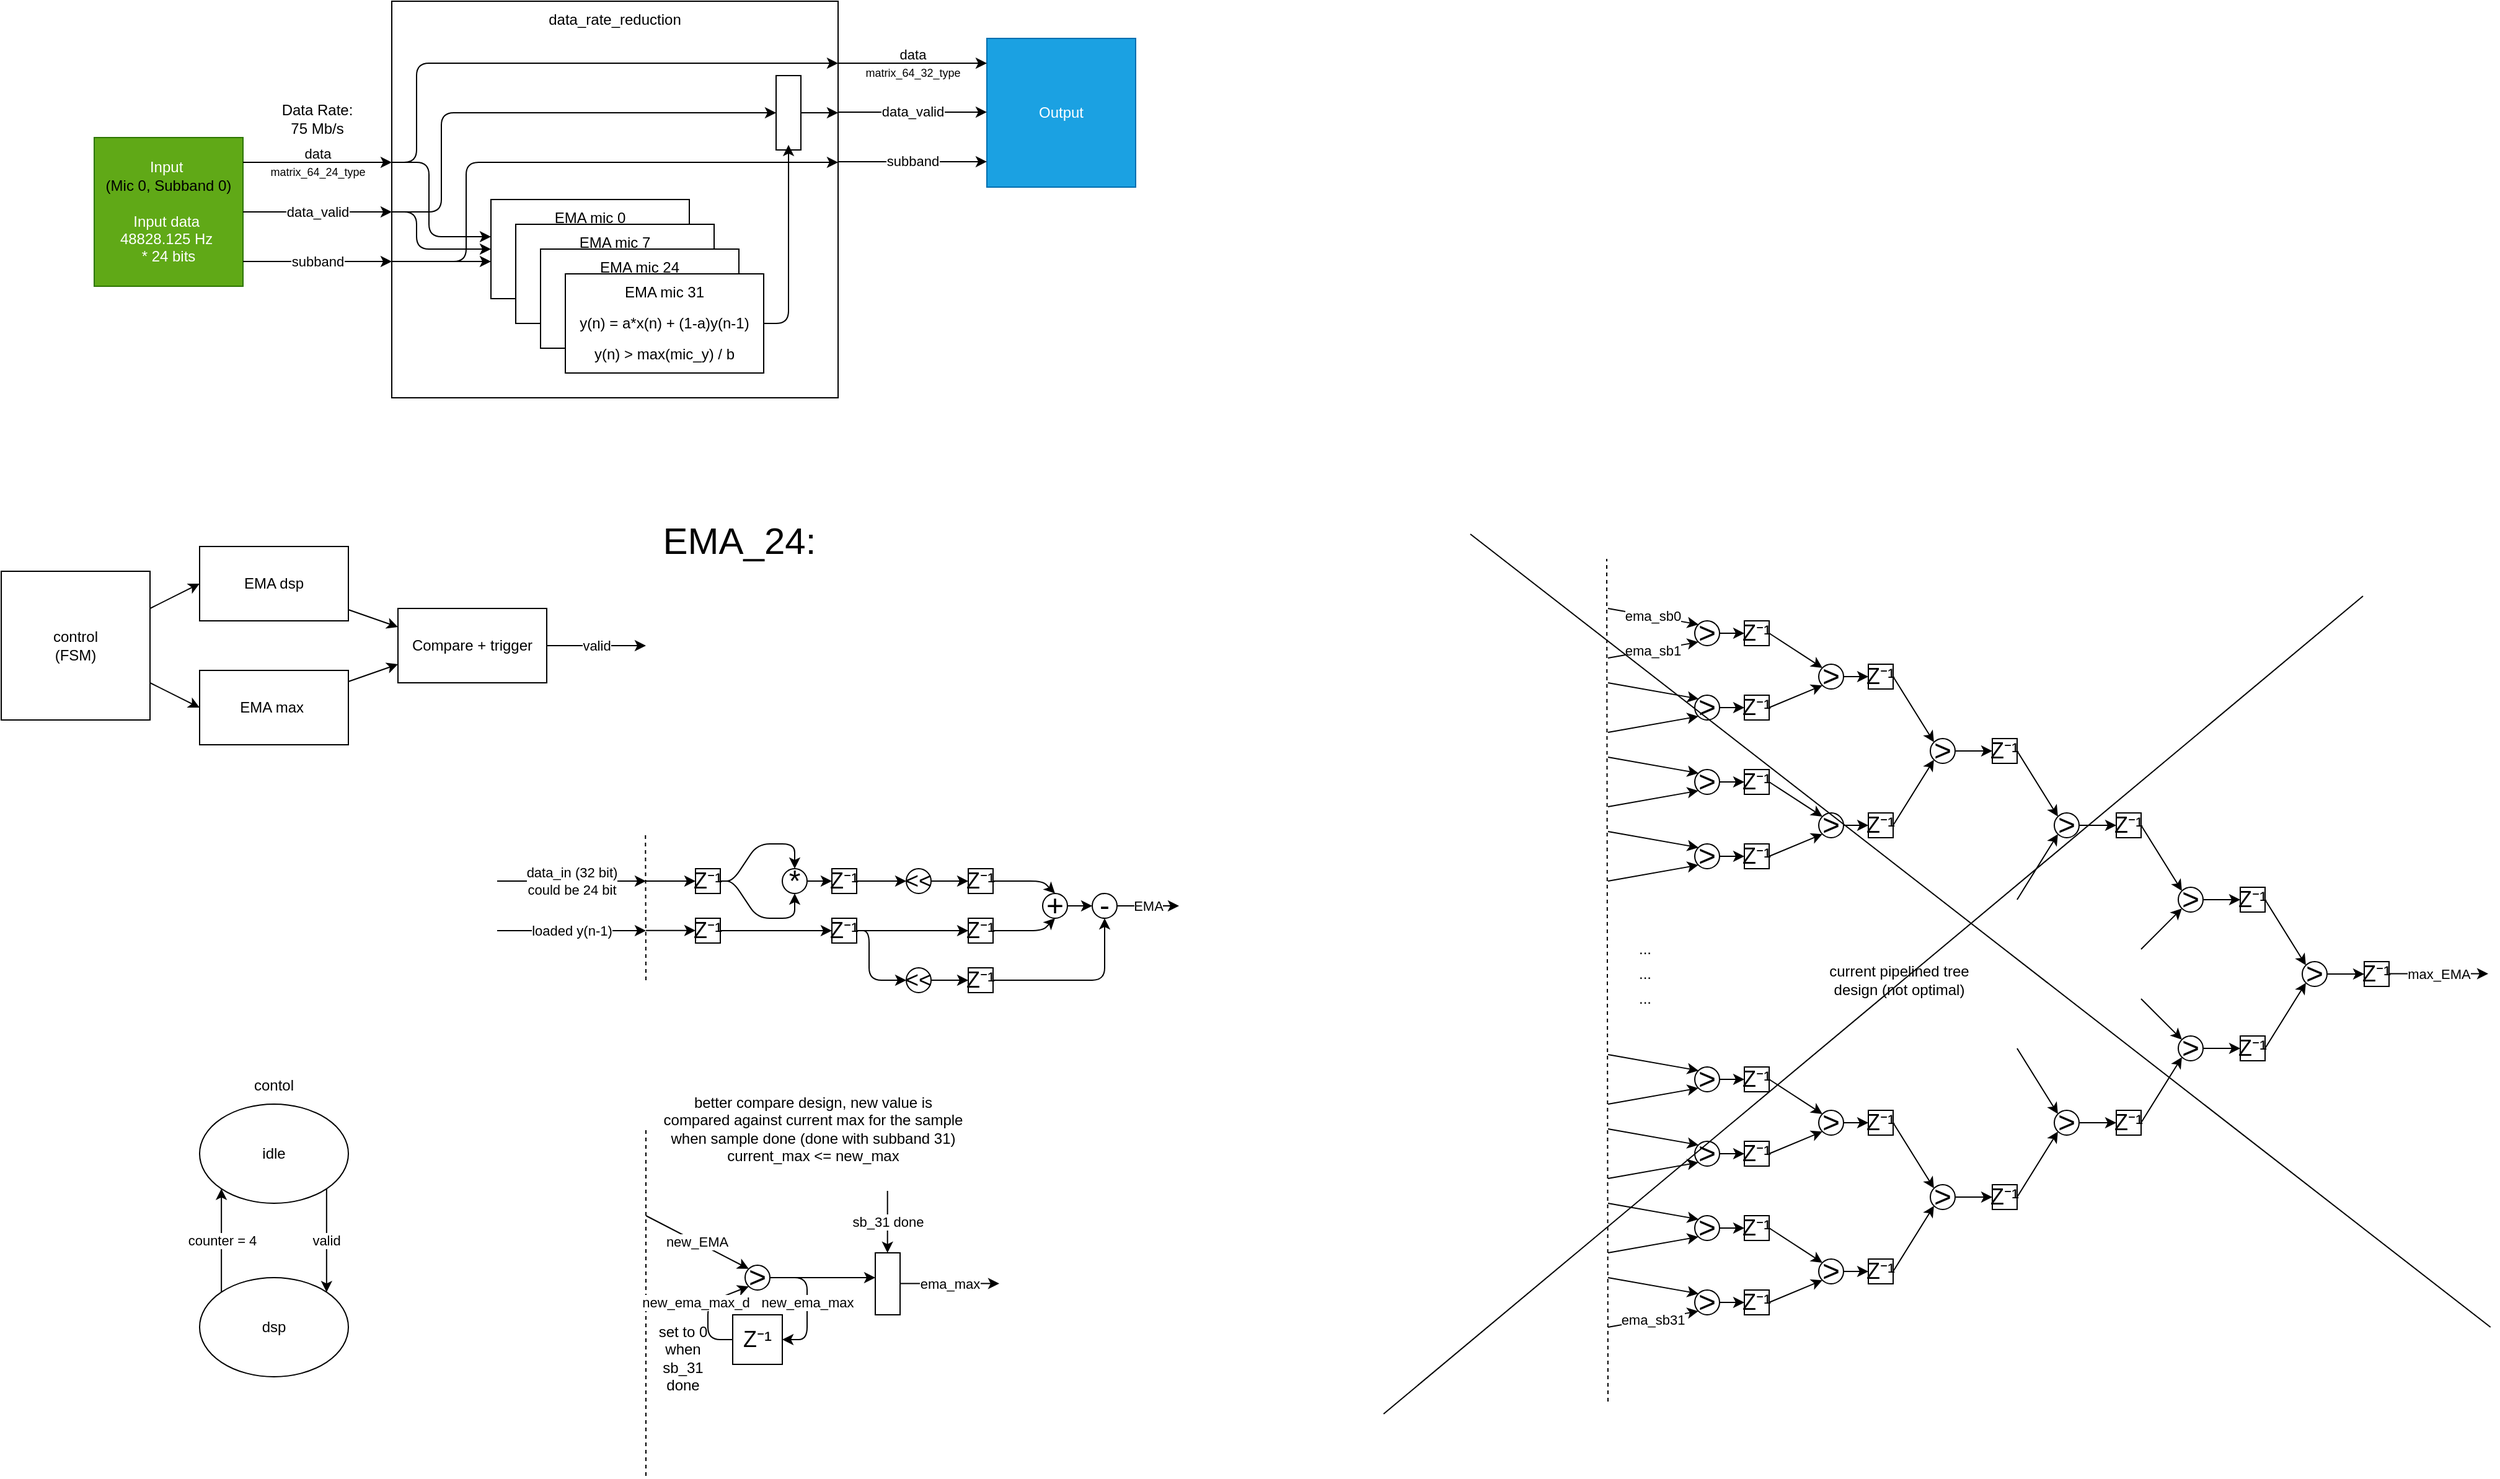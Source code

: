 <mxfile>
    <diagram id="4cmVSjoLq1-_rq1nJ965" name="Page-1">
        <mxGraphModel dx="1882" dy="3353" grid="1" gridSize="10" guides="1" tooltips="1" connect="1" arrows="1" fold="1" page="1" pageScale="1" pageWidth="1169" pageHeight="827" math="0" shadow="0">
            <root>
                <mxCell id="0"/>
                <mxCell id="1" parent="0"/>
                <mxCell id="2" value="Input&amp;nbsp;&lt;div&gt;&lt;font style=&quot;color: light-dark(rgb(0, 0, 0), rgb(0, 0, 0));&quot;&gt;(Mic 0, Subband 0)&lt;br&gt;&lt;/font&gt;&lt;br&gt;&lt;span style=&quot;&quot;&gt;Input data&amp;nbsp;&lt;/span&gt;&lt;br style=&quot;&quot;&gt;&lt;span style=&quot;&quot;&gt;48828.125 Hz&amp;nbsp;&lt;br&gt;&lt;/span&gt;&lt;span style=&quot;&quot;&gt;* 24 bits&lt;/span&gt;&lt;/div&gt;" style="rounded=0;whiteSpace=wrap;html=1;fillColor=#60a917;fontColor=#ffffff;strokeColor=#2D7600;" parent="1" vertex="1">
                    <mxGeometry x="1330" y="-270" width="120" height="120" as="geometry"/>
                </mxCell>
                <mxCell id="12" value="Output" style="rounded=0;whiteSpace=wrap;html=1;fillColor=#1ba1e2;fontColor=#ffffff;strokeColor=#006EAF;" parent="1" vertex="1">
                    <mxGeometry x="2050" y="-350" width="120" height="120" as="geometry"/>
                </mxCell>
                <mxCell id="14" value="data_in (32 bit)&lt;div&gt;could be 24 bit&lt;/div&gt;" style="endArrow=classic;html=1;" edge="1" parent="1">
                    <mxGeometry width="50" height="50" relative="1" as="geometry">
                        <mxPoint x="1655" y="330" as="sourcePoint"/>
                        <mxPoint x="1775" y="330" as="targetPoint"/>
                    </mxGeometry>
                </mxCell>
                <mxCell id="15" value="" style="endArrow=none;dashed=1;html=1;" edge="1" parent="1">
                    <mxGeometry width="50" height="50" relative="1" as="geometry">
                        <mxPoint x="1775" y="410" as="sourcePoint"/>
                        <mxPoint x="1774.62" y="290" as="targetPoint"/>
                    </mxGeometry>
                </mxCell>
                <mxCell id="16" value="" style="endArrow=classic;html=1;entryX=0.5;entryY=1;entryDx=0;entryDy=0;exitX=1;exitY=0.5;exitDx=0;exitDy=0;" edge="1" parent="1" source="20" target="18">
                    <mxGeometry width="50" height="50" relative="1" as="geometry">
                        <mxPoint x="1865" y="330" as="sourcePoint"/>
                        <mxPoint x="1885" y="330" as="targetPoint"/>
                        <Array as="points">
                            <mxPoint x="1845" y="330"/>
                            <mxPoint x="1865" y="360"/>
                            <mxPoint x="1895" y="360"/>
                        </Array>
                    </mxGeometry>
                </mxCell>
                <mxCell id="17" style="edgeStyle=none;html=1;entryX=0;entryY=0.5;entryDx=0;entryDy=0;" edge="1" parent="1" source="18" target="23">
                    <mxGeometry relative="1" as="geometry"/>
                </mxCell>
                <mxCell id="18" value="&lt;font style=&quot;font-size: 24px;&quot;&gt;*&lt;/font&gt;" style="ellipse;whiteSpace=wrap;html=1;aspect=fixed;" vertex="1" parent="1">
                    <mxGeometry x="1885" y="320" width="20" height="20" as="geometry"/>
                </mxCell>
                <mxCell id="19" value="" style="endArrow=classic;html=1;entryX=0.5;entryY=0;entryDx=0;entryDy=0;exitX=1;exitY=0.5;exitDx=0;exitDy=0;" edge="1" parent="1" source="20" target="18">
                    <mxGeometry width="50" height="50" relative="1" as="geometry">
                        <mxPoint x="1805" y="330" as="sourcePoint"/>
                        <mxPoint x="1895" y="290" as="targetPoint"/>
                        <Array as="points">
                            <mxPoint x="1845" y="330"/>
                            <mxPoint x="1865" y="300"/>
                            <mxPoint x="1895" y="300"/>
                        </Array>
                    </mxGeometry>
                </mxCell>
                <mxCell id="20" value="&lt;font style=&quot;font-size: 18px;&quot;&gt;Z⁻¹&lt;/font&gt;" style="whiteSpace=wrap;html=1;aspect=fixed;fontSize=12;" vertex="1" parent="1">
                    <mxGeometry x="1815" y="320" width="20" height="20" as="geometry"/>
                </mxCell>
                <mxCell id="21" value="loaded y(n-1)" style="endArrow=classic;html=1;" edge="1" parent="1">
                    <mxGeometry width="50" height="50" relative="1" as="geometry">
                        <mxPoint x="1655" y="370" as="sourcePoint"/>
                        <mxPoint x="1775" y="370" as="targetPoint"/>
                    </mxGeometry>
                </mxCell>
                <mxCell id="22" style="edgeStyle=none;html=1;entryX=0;entryY=0.5;entryDx=0;entryDy=0;" edge="1" parent="1" source="23" target="27">
                    <mxGeometry relative="1" as="geometry"/>
                </mxCell>
                <mxCell id="23" value="&lt;font style=&quot;font-size: 18px;&quot;&gt;Z⁻¹&lt;/font&gt;" style="whiteSpace=wrap;html=1;aspect=fixed;fontSize=12;" vertex="1" parent="1">
                    <mxGeometry x="1925" y="320" width="20" height="20" as="geometry"/>
                </mxCell>
                <mxCell id="24" style="edgeStyle=none;html=1;entryX=0.5;entryY=0;entryDx=0;entryDy=0;" edge="1" parent="1" source="25" target="42">
                    <mxGeometry relative="1" as="geometry">
                        <Array as="points">
                            <mxPoint x="2095" y="330"/>
                        </Array>
                    </mxGeometry>
                </mxCell>
                <mxCell id="25" value="&lt;font style=&quot;font-size: 18px;&quot;&gt;Z⁻¹&lt;/font&gt;" style="whiteSpace=wrap;html=1;aspect=fixed;fontSize=12;" vertex="1" parent="1">
                    <mxGeometry x="2035" y="320" width="20" height="20" as="geometry"/>
                </mxCell>
                <mxCell id="26" style="edgeStyle=none;html=1;entryX=0;entryY=0.5;entryDx=0;entryDy=0;" edge="1" parent="1" source="27" target="25">
                    <mxGeometry relative="1" as="geometry"/>
                </mxCell>
                <mxCell id="27" value="&lt;font style=&quot;font-size: 18px;&quot;&gt;&amp;lt;&amp;lt;&lt;/font&gt;" style="ellipse;whiteSpace=wrap;html=1;aspect=fixed;" vertex="1" parent="1">
                    <mxGeometry x="1985" y="320" width="20" height="20" as="geometry"/>
                </mxCell>
                <mxCell id="28" style="edgeStyle=none;html=1;entryX=0;entryY=0.5;entryDx=0;entryDy=0;" edge="1" parent="1" source="29" target="32">
                    <mxGeometry relative="1" as="geometry"/>
                </mxCell>
                <mxCell id="29" value="&lt;font style=&quot;font-size: 18px;&quot;&gt;Z⁻¹&lt;/font&gt;" style="whiteSpace=wrap;html=1;aspect=fixed;fontSize=12;" vertex="1" parent="1">
                    <mxGeometry x="1815" y="360" width="20" height="20" as="geometry"/>
                </mxCell>
                <mxCell id="30" style="edgeStyle=none;html=1;entryX=0;entryY=0.5;entryDx=0;entryDy=0;" edge="1" parent="1" source="32" target="38">
                    <mxGeometry relative="1" as="geometry">
                        <mxPoint x="1975" y="410" as="targetPoint"/>
                        <Array as="points">
                            <mxPoint x="1955" y="370"/>
                            <mxPoint x="1955" y="410"/>
                        </Array>
                    </mxGeometry>
                </mxCell>
                <mxCell id="31" style="edgeStyle=none;html=1;entryX=0;entryY=0.5;entryDx=0;entryDy=0;" edge="1" parent="1" source="32" target="34">
                    <mxGeometry relative="1" as="geometry"/>
                </mxCell>
                <mxCell id="32" value="&lt;font style=&quot;font-size: 18px;&quot;&gt;Z⁻¹&lt;/font&gt;" style="whiteSpace=wrap;html=1;aspect=fixed;fontSize=12;" vertex="1" parent="1">
                    <mxGeometry x="1925" y="360" width="20" height="20" as="geometry"/>
                </mxCell>
                <mxCell id="33" style="edgeStyle=none;html=1;entryX=0.5;entryY=1;entryDx=0;entryDy=0;" edge="1" parent="1" source="34" target="42">
                    <mxGeometry relative="1" as="geometry">
                        <Array as="points">
                            <mxPoint x="2095" y="370"/>
                        </Array>
                    </mxGeometry>
                </mxCell>
                <mxCell id="34" value="&lt;font style=&quot;font-size: 18px;&quot;&gt;Z⁻¹&lt;/font&gt;" style="whiteSpace=wrap;html=1;aspect=fixed;fontSize=12;" vertex="1" parent="1">
                    <mxGeometry x="2035" y="360" width="20" height="20" as="geometry"/>
                </mxCell>
                <mxCell id="35" style="edgeStyle=none;html=1;entryX=0.5;entryY=1;entryDx=0;entryDy=0;" edge="1" parent="1" source="36" target="44">
                    <mxGeometry relative="1" as="geometry">
                        <mxPoint x="2135" y="380" as="targetPoint"/>
                        <Array as="points">
                            <mxPoint x="2145" y="410"/>
                        </Array>
                    </mxGeometry>
                </mxCell>
                <mxCell id="36" value="&lt;font style=&quot;font-size: 18px;&quot;&gt;Z⁻¹&lt;/font&gt;" style="whiteSpace=wrap;html=1;aspect=fixed;fontSize=12;" vertex="1" parent="1">
                    <mxGeometry x="2035" y="400" width="20" height="20" as="geometry"/>
                </mxCell>
                <mxCell id="37" style="edgeStyle=none;html=1;entryX=0;entryY=0.5;entryDx=0;entryDy=0;" edge="1" parent="1" source="38" target="36">
                    <mxGeometry relative="1" as="geometry"/>
                </mxCell>
                <mxCell id="38" value="&lt;font style=&quot;font-size: 18px;&quot;&gt;&amp;lt;&amp;lt;&lt;/font&gt;" style="ellipse;whiteSpace=wrap;html=1;aspect=fixed;" vertex="1" parent="1">
                    <mxGeometry x="1985" y="400" width="20" height="20" as="geometry"/>
                </mxCell>
                <mxCell id="39" value="" style="endArrow=classic;html=1;" edge="1" parent="1">
                    <mxGeometry width="50" height="50" relative="1" as="geometry">
                        <mxPoint x="1775" y="330" as="sourcePoint"/>
                        <mxPoint x="1815" y="330" as="targetPoint"/>
                    </mxGeometry>
                </mxCell>
                <mxCell id="40" value="" style="endArrow=classic;html=1;" edge="1" parent="1">
                    <mxGeometry width="50" height="50" relative="1" as="geometry">
                        <mxPoint x="1775" y="369.87" as="sourcePoint"/>
                        <mxPoint x="1815" y="369.87" as="targetPoint"/>
                    </mxGeometry>
                </mxCell>
                <mxCell id="41" style="edgeStyle=none;html=1;entryX=0;entryY=0.5;entryDx=0;entryDy=0;" edge="1" parent="1" source="42" target="44">
                    <mxGeometry relative="1" as="geometry"/>
                </mxCell>
                <mxCell id="42" value="&lt;font style=&quot;font-size: 24px;&quot;&gt;+&lt;/font&gt;" style="ellipse;whiteSpace=wrap;html=1;aspect=fixed;" vertex="1" parent="1">
                    <mxGeometry x="2095" y="340" width="20" height="20" as="geometry"/>
                </mxCell>
                <mxCell id="43" value="EMA" style="edgeStyle=none;html=1;" edge="1" parent="1" source="44">
                    <mxGeometry relative="1" as="geometry">
                        <mxPoint x="2205" y="350" as="targetPoint"/>
                    </mxGeometry>
                </mxCell>
                <mxCell id="44" value="&lt;font style=&quot;font-size: 24px;&quot;&gt;-&lt;/font&gt;" style="ellipse;whiteSpace=wrap;html=1;aspect=fixed;" vertex="1" parent="1">
                    <mxGeometry x="2135" y="340" width="20" height="20" as="geometry"/>
                </mxCell>
                <mxCell id="45" value="valid" style="edgeStyle=none;html=1;exitX=1;exitY=1;exitDx=0;exitDy=0;entryX=1;entryY=0;entryDx=0;entryDy=0;" edge="1" parent="1" source="46" target="47">
                    <mxGeometry relative="1" as="geometry"/>
                </mxCell>
                <mxCell id="46" value="&lt;span style=&quot;font-weight: normal;&quot;&gt;&lt;font&gt;idle&lt;/font&gt;&lt;/span&gt;" style="ellipse;whiteSpace=wrap;html=1;fontStyle=1" vertex="1" parent="1">
                    <mxGeometry x="1415" y="510" width="120" height="80" as="geometry"/>
                </mxCell>
                <mxCell id="47" value="dsp" style="ellipse;whiteSpace=wrap;html=1;" vertex="1" parent="1">
                    <mxGeometry x="1415" y="650" width="120" height="80" as="geometry"/>
                </mxCell>
                <mxCell id="48" value="counter = 4" style="edgeStyle=none;html=1;exitX=0;exitY=0;exitDx=0;exitDy=0;entryX=0;entryY=1;entryDx=0;entryDy=0;" edge="1" parent="1" source="47" target="46">
                    <mxGeometry relative="1" as="geometry"/>
                </mxCell>
                <mxCell id="49" value="contol" style="text;html=1;align=center;verticalAlign=middle;whiteSpace=wrap;rounded=0;" vertex="1" parent="1">
                    <mxGeometry x="1445" y="480" width="60" height="30" as="geometry"/>
                </mxCell>
                <mxCell id="50" value="better compare design, new value is compared against current max for the sample&lt;div&gt;when sample done (done with subband 31)&lt;/div&gt;&lt;div&gt;current_max &amp;lt;= new_max&lt;/div&gt;" style="text;html=1;align=center;verticalAlign=middle;whiteSpace=wrap;rounded=0;" vertex="1" parent="1">
                    <mxGeometry x="1785" y="510" width="250" height="40" as="geometry"/>
                </mxCell>
                <mxCell id="51" value="" style="endArrow=none;dashed=1;html=1;" edge="1" parent="1">
                    <mxGeometry width="50" height="50" relative="1" as="geometry">
                        <mxPoint x="1775" y="810" as="sourcePoint"/>
                        <mxPoint x="1775" y="530" as="targetPoint"/>
                    </mxGeometry>
                </mxCell>
                <mxCell id="52" value="new_EMA" style="endArrow=classic;html=1;entryX=0;entryY=0;entryDx=0;entryDy=0;" edge="1" parent="1" target="54">
                    <mxGeometry width="50" height="50" relative="1" as="geometry">
                        <mxPoint x="1775" y="600" as="sourcePoint"/>
                        <mxPoint x="1855" y="640" as="targetPoint"/>
                    </mxGeometry>
                </mxCell>
                <mxCell id="53" value="new_ema_max" style="edgeStyle=none;html=1;entryX=1;entryY=0.5;entryDx=0;entryDy=0;" edge="1" parent="1" source="54" target="57">
                    <mxGeometry relative="1" as="geometry">
                        <mxPoint x="1935" y="650" as="targetPoint"/>
                        <Array as="points">
                            <mxPoint x="1905" y="650"/>
                            <mxPoint x="1905" y="700"/>
                        </Array>
                    </mxGeometry>
                </mxCell>
                <mxCell id="54" value="&lt;font style=&quot;font-size: 24px;&quot;&gt;&amp;gt;&lt;/font&gt;" style="ellipse;whiteSpace=wrap;html=1;aspect=fixed;" vertex="1" parent="1">
                    <mxGeometry x="1855" y="640" width="20" height="20" as="geometry"/>
                </mxCell>
                <mxCell id="55" style="edgeStyle=none;html=1;entryX=0;entryY=1;entryDx=0;entryDy=0;" edge="1" parent="1" source="57" target="54">
                    <mxGeometry relative="1" as="geometry">
                        <Array as="points">
                            <mxPoint x="1825" y="700"/>
                            <mxPoint x="1825" y="670"/>
                        </Array>
                    </mxGeometry>
                </mxCell>
                <mxCell id="56" value="new_ema_max_d" style="edgeLabel;html=1;align=center;verticalAlign=middle;resizable=0;points=[];" vertex="1" connectable="0" parent="55">
                    <mxGeometry x="0.031" y="1" relative="1" as="geometry">
                        <mxPoint x="-9" y="-6" as="offset"/>
                    </mxGeometry>
                </mxCell>
                <mxCell id="57" value="&lt;font style=&quot;font-size: 18px;&quot;&gt;Z⁻¹&lt;/font&gt;" style="whiteSpace=wrap;html=1;aspect=fixed;fontSize=12;" vertex="1" parent="1">
                    <mxGeometry x="1845" y="680" width="40" height="40" as="geometry"/>
                </mxCell>
                <mxCell id="58" value="" style="externalPins=0;recursiveResize=0;shadow=0;dashed=0;align=center;html=1;strokeWidth=1;shape=mxgraph.rtl.abstract.entity;container=1;collapsible=0;kind=mux;drawPins=0;left=4;right=1;bottom=0;top=0;" vertex="1" parent="1">
                    <mxGeometry x="1960" y="630" width="20" height="50" as="geometry"/>
                </mxCell>
                <mxCell id="59" style="edgeStyle=none;html=1;entryX=0;entryY=0;entryDx=0;entryDy=20;entryPerimeter=0;" edge="1" parent="1" source="54" target="58">
                    <mxGeometry relative="1" as="geometry"/>
                </mxCell>
                <mxCell id="60" value="sb_31 done" style="endArrow=classic;html=1;" edge="1" parent="1">
                    <mxGeometry width="50" height="50" relative="1" as="geometry">
                        <mxPoint x="1969.85" y="580" as="sourcePoint"/>
                        <mxPoint x="1969.85" y="630" as="targetPoint"/>
                    </mxGeometry>
                </mxCell>
                <mxCell id="61" value="ema_max" style="endArrow=classic;html=1;" edge="1" parent="1">
                    <mxGeometry width="50" height="50" relative="1" as="geometry">
                        <mxPoint x="1980" y="654.78" as="sourcePoint"/>
                        <mxPoint x="2060" y="654.78" as="targetPoint"/>
                    </mxGeometry>
                </mxCell>
                <mxCell id="62" value="set to 0 when sb_31 done" style="text;html=1;align=center;verticalAlign=middle;whiteSpace=wrap;rounded=0;" vertex="1" parent="1">
                    <mxGeometry x="1775" y="700" width="60" height="30" as="geometry"/>
                </mxCell>
                <mxCell id="63" value="" style="rounded=0;whiteSpace=wrap;html=1;" vertex="1" parent="1">
                    <mxGeometry x="1570" y="-380" width="360" height="320" as="geometry"/>
                </mxCell>
                <mxCell id="64" value="data&lt;div&gt;&lt;div&gt;&lt;font style=&quot;font-size: 9px;&quot;&gt;matrix_64_24_type&lt;/font&gt;&lt;/div&gt;&lt;/div&gt;" style="endArrow=classic;html=1;labelBackgroundColor=none;" edge="1" parent="1">
                    <mxGeometry width="50" height="50" relative="1" as="geometry">
                        <mxPoint x="1450" y="-250" as="sourcePoint"/>
                        <mxPoint x="1570" y="-250" as="targetPoint"/>
                        <mxPoint as="offset"/>
                    </mxGeometry>
                </mxCell>
                <mxCell id="65" value="data_valid" style="endArrow=classic;html=1;" edge="1" parent="1">
                    <mxGeometry width="50" height="50" relative="1" as="geometry">
                        <mxPoint x="1450" y="-210" as="sourcePoint"/>
                        <mxPoint x="1570" y="-210" as="targetPoint"/>
                    </mxGeometry>
                </mxCell>
                <mxCell id="66" value="subband" style="endArrow=classic;html=1;" edge="1" parent="1">
                    <mxGeometry width="50" height="50" relative="1" as="geometry">
                        <mxPoint x="1450" y="-170" as="sourcePoint"/>
                        <mxPoint x="1570" y="-170" as="targetPoint"/>
                    </mxGeometry>
                </mxCell>
                <mxCell id="67" value="Data Rate:&lt;div&gt;75 Mb/s&lt;/div&gt;" style="text;html=1;align=center;verticalAlign=middle;whiteSpace=wrap;rounded=0;" vertex="1" parent="1">
                    <mxGeometry x="1450" y="-300" width="120" height="30" as="geometry"/>
                </mxCell>
                <mxCell id="68" value="data_rate_reduction" style="text;html=1;align=center;verticalAlign=middle;whiteSpace=wrap;rounded=0;" vertex="1" parent="1">
                    <mxGeometry x="1590" y="-380" width="320" height="30" as="geometry"/>
                </mxCell>
                <mxCell id="69" value="data&lt;div&gt;&lt;div&gt;&lt;font style=&quot;font-size: 9px;&quot;&gt;matrix_64_32_type&lt;/font&gt;&lt;/div&gt;&lt;/div&gt;" style="endArrow=classic;html=1;labelBackgroundColor=none;" edge="1" parent="1">
                    <mxGeometry width="50" height="50" relative="1" as="geometry">
                        <mxPoint x="1930" y="-330" as="sourcePoint"/>
                        <mxPoint x="2050" y="-330" as="targetPoint"/>
                        <mxPoint as="offset"/>
                    </mxGeometry>
                </mxCell>
                <mxCell id="70" value="subband" style="endArrow=classic;html=1;" edge="1" parent="1">
                    <mxGeometry width="50" height="50" relative="1" as="geometry">
                        <mxPoint x="1930" y="-250.54" as="sourcePoint"/>
                        <mxPoint x="2050" y="-250.54" as="targetPoint"/>
                    </mxGeometry>
                </mxCell>
                <mxCell id="71" value="data_valid" style="endArrow=classic;html=1;" edge="1" parent="1">
                    <mxGeometry width="50" height="50" relative="1" as="geometry">
                        <mxPoint x="1930" y="-290.54" as="sourcePoint"/>
                        <mxPoint x="2050" y="-290.54" as="targetPoint"/>
                    </mxGeometry>
                </mxCell>
                <mxCell id="72" value="" style="externalPins=0;recursiveResize=0;shadow=0;dashed=0;align=center;html=1;strokeWidth=1;shape=mxgraph.rtl.abstract.entity;container=1;collapsible=0;kind=sequential;drawPins=0;left=3;right=2;bottom=0;top=0;" vertex="1" parent="1">
                    <mxGeometry x="1650" y="-220" width="160" height="80" as="geometry"/>
                </mxCell>
                <mxCell id="73" value="EMA mic 0" style="text;html=1;align=center;verticalAlign=middle;whiteSpace=wrap;rounded=0;" vertex="1" parent="72">
                    <mxGeometry width="160" height="30" as="geometry"/>
                </mxCell>
                <mxCell id="74" value="" style="externalPins=0;recursiveResize=0;shadow=0;dashed=0;align=center;html=1;strokeWidth=1;shape=mxgraph.rtl.abstract.entity;container=1;collapsible=0;kind=sequential;drawPins=0;left=3;right=2;bottom=0;top=0;" vertex="1" parent="72">
                    <mxGeometry x="20" y="20" width="160" height="80" as="geometry"/>
                </mxCell>
                <mxCell id="75" value="EMA mic 7" style="text;html=1;align=center;verticalAlign=middle;whiteSpace=wrap;rounded=0;" vertex="1" parent="74">
                    <mxGeometry width="160" height="30" as="geometry"/>
                </mxCell>
                <mxCell id="76" value="" style="externalPins=0;recursiveResize=0;shadow=0;dashed=0;align=center;html=1;strokeWidth=1;shape=mxgraph.rtl.abstract.entity;container=1;collapsible=0;kind=sequential;drawPins=0;left=3;right=2;bottom=0;top=0;" vertex="1" parent="1">
                    <mxGeometry x="1690" y="-180" width="160" height="80" as="geometry"/>
                </mxCell>
                <mxCell id="77" value="EMA mic 24" style="text;html=1;align=center;verticalAlign=middle;whiteSpace=wrap;rounded=0;" vertex="1" parent="76">
                    <mxGeometry width="160" height="30" as="geometry"/>
                </mxCell>
                <mxCell id="78" value="" style="externalPins=0;recursiveResize=0;shadow=0;dashed=0;align=center;html=1;strokeWidth=1;shape=mxgraph.rtl.abstract.entity;container=1;collapsible=0;kind=sequential;drawPins=0;left=3;right=2;bottom=0;top=0;" vertex="1" parent="76">
                    <mxGeometry x="20" y="20" width="160" height="80" as="geometry"/>
                </mxCell>
                <mxCell id="79" value="EMA mic 31" style="text;html=1;align=center;verticalAlign=middle;whiteSpace=wrap;rounded=0;" vertex="1" parent="78">
                    <mxGeometry width="160" height="30" as="geometry"/>
                </mxCell>
                <mxCell id="80" value="y(n) = a*x(n) + (1-a)y(n-1)" style="text;html=1;align=center;verticalAlign=middle;whiteSpace=wrap;rounded=0;" vertex="1" parent="78">
                    <mxGeometry x="10" y="25" width="140" height="30" as="geometry"/>
                </mxCell>
                <mxCell id="81" value="y(n) &amp;gt; max(mic_y) / b" style="text;html=1;align=center;verticalAlign=middle;whiteSpace=wrap;rounded=0;" vertex="1" parent="78">
                    <mxGeometry y="50" width="160" height="30" as="geometry"/>
                </mxCell>
                <mxCell id="82" style="edgeStyle=none;html=1;" edge="1" parent="1" source="83">
                    <mxGeometry relative="1" as="geometry">
                        <mxPoint x="1930" y="-290" as="targetPoint"/>
                    </mxGeometry>
                </mxCell>
                <mxCell id="83" value="" style="externalPins=0;recursiveResize=0;shadow=0;dashed=0;align=center;html=1;strokeWidth=1;shape=mxgraph.rtl.abstract.entity;container=1;collapsible=0;kind=mux;drawPins=0;left=4;right=1;bottom=0;top=0;" vertex="1" parent="1">
                    <mxGeometry x="1880" y="-320" width="20" height="60" as="geometry"/>
                </mxCell>
                <mxCell id="84" value="" style="endArrow=classic;html=1;entryX=0;entryY=0;entryDx=0;entryDy=30;entryPerimeter=0;" edge="1" parent="1" target="83">
                    <mxGeometry width="50" height="50" relative="1" as="geometry">
                        <mxPoint x="1570" y="-210" as="sourcePoint"/>
                        <mxPoint x="1650" y="-210" as="targetPoint"/>
                        <Array as="points">
                            <mxPoint x="1610" y="-210"/>
                            <mxPoint x="1610" y="-290"/>
                        </Array>
                    </mxGeometry>
                </mxCell>
                <mxCell id="85" value="" style="endArrow=classic;html=1;" edge="1" parent="1">
                    <mxGeometry width="50" height="50" relative="1" as="geometry">
                        <mxPoint x="1570" y="-170" as="sourcePoint"/>
                        <mxPoint x="1930" y="-250" as="targetPoint"/>
                        <Array as="points">
                            <mxPoint x="1630" y="-170"/>
                            <mxPoint x="1630" y="-250"/>
                        </Array>
                    </mxGeometry>
                </mxCell>
                <mxCell id="86" value="" style="endArrow=classic;html=1;" edge="1" parent="1">
                    <mxGeometry width="50" height="50" relative="1" as="geometry">
                        <mxPoint x="1570" y="-250" as="sourcePoint"/>
                        <mxPoint x="1930" y="-330" as="targetPoint"/>
                        <Array as="points">
                            <mxPoint x="1590" y="-250"/>
                            <mxPoint x="1590" y="-330"/>
                        </Array>
                    </mxGeometry>
                </mxCell>
                <mxCell id="87" value="" style="endArrow=classic;html=1;entryX=0.502;entryY=0.932;entryDx=0;entryDy=0;entryPerimeter=0;" edge="1" parent="1" target="83">
                    <mxGeometry width="50" height="50" relative="1" as="geometry">
                        <mxPoint x="1870" y="-120" as="sourcePoint"/>
                        <mxPoint x="1890" y="-260" as="targetPoint"/>
                        <Array as="points">
                            <mxPoint x="1890" y="-120"/>
                        </Array>
                    </mxGeometry>
                </mxCell>
                <mxCell id="88" value="" style="endArrow=classic;html=1;" edge="1" parent="1">
                    <mxGeometry width="50" height="50" relative="1" as="geometry">
                        <mxPoint x="1570" y="-170" as="sourcePoint"/>
                        <mxPoint x="1650" y="-170" as="targetPoint"/>
                    </mxGeometry>
                </mxCell>
                <mxCell id="89" value="" style="endArrow=classic;html=1;" edge="1" parent="1">
                    <mxGeometry width="50" height="50" relative="1" as="geometry">
                        <mxPoint x="1570" y="-210" as="sourcePoint"/>
                        <mxPoint x="1650" y="-180" as="targetPoint"/>
                        <Array as="points">
                            <mxPoint x="1590" y="-210"/>
                            <mxPoint x="1590" y="-180"/>
                        </Array>
                    </mxGeometry>
                </mxCell>
                <mxCell id="90" value="" style="endArrow=classic;html=1;" edge="1" parent="1">
                    <mxGeometry width="50" height="50" relative="1" as="geometry">
                        <mxPoint x="1570" y="-250" as="sourcePoint"/>
                        <mxPoint x="1650" y="-190" as="targetPoint"/>
                        <Array as="points">
                            <mxPoint x="1600" y="-250"/>
                            <mxPoint x="1600" y="-190"/>
                        </Array>
                    </mxGeometry>
                </mxCell>
                <mxCell id="91" style="edgeStyle=none;html=1;entryX=0;entryY=0.5;entryDx=0;entryDy=0;" edge="1" parent="1" source="93" target="95">
                    <mxGeometry relative="1" as="geometry"/>
                </mxCell>
                <mxCell id="92" style="edgeStyle=none;html=1;entryX=0;entryY=0.5;entryDx=0;entryDy=0;" edge="1" parent="1" source="93" target="97">
                    <mxGeometry relative="1" as="geometry"/>
                </mxCell>
                <mxCell id="93" value="control&lt;div&gt;(FSM)&lt;/div&gt;" style="rounded=0;whiteSpace=wrap;html=1;" vertex="1" parent="1">
                    <mxGeometry x="1255" y="80" width="120" height="120" as="geometry"/>
                </mxCell>
                <mxCell id="94" style="edgeStyle=none;html=1;entryX=0;entryY=0.25;entryDx=0;entryDy=0;" edge="1" parent="1" source="95" target="99">
                    <mxGeometry relative="1" as="geometry"/>
                </mxCell>
                <mxCell id="95" value="EMA dsp" style="rounded=0;whiteSpace=wrap;html=1;" vertex="1" parent="1">
                    <mxGeometry x="1415" y="60" width="120" height="60" as="geometry"/>
                </mxCell>
                <mxCell id="96" style="edgeStyle=none;html=1;entryX=0;entryY=0.75;entryDx=0;entryDy=0;" edge="1" parent="1" source="97" target="99">
                    <mxGeometry relative="1" as="geometry"/>
                </mxCell>
                <mxCell id="97" value="EMA max&amp;nbsp;" style="rounded=0;whiteSpace=wrap;html=1;" vertex="1" parent="1">
                    <mxGeometry x="1415" y="160" width="120" height="60" as="geometry"/>
                </mxCell>
                <mxCell id="98" value="valid" style="edgeStyle=none;html=1;" edge="1" parent="1" source="99">
                    <mxGeometry relative="1" as="geometry">
                        <mxPoint x="1775" y="140" as="targetPoint"/>
                    </mxGeometry>
                </mxCell>
                <mxCell id="99" value="Compare + trigger" style="rounded=0;whiteSpace=wrap;html=1;" vertex="1" parent="1">
                    <mxGeometry x="1575" y="110" width="120" height="60" as="geometry"/>
                </mxCell>
                <mxCell id="102" value="&lt;font style=&quot;font-size: 30px;&quot;&gt;EMA_24:&lt;/font&gt;" style="text;html=1;align=center;verticalAlign=middle;resizable=0;points=[];autosize=1;strokeColor=none;fillColor=none;" vertex="1" parent="1">
                    <mxGeometry x="1775" y="30" width="150" height="50" as="geometry"/>
                </mxCell>
                <mxCell id="103" value="" style="endArrow=none;dashed=1;html=1;" edge="1" parent="1">
                    <mxGeometry width="50" height="50" relative="1" as="geometry">
                        <mxPoint x="2551" y="750" as="sourcePoint"/>
                        <mxPoint x="2550" y="70" as="targetPoint"/>
                    </mxGeometry>
                </mxCell>
                <mxCell id="104" value="ema_sb0" style="endArrow=classic;html=1;entryX=0;entryY=0;entryDx=0;entryDy=0;" edge="1" parent="1" target="106">
                    <mxGeometry width="50" height="50" relative="1" as="geometry">
                        <mxPoint x="2551" y="110" as="sourcePoint"/>
                        <mxPoint x="2631" y="110" as="targetPoint"/>
                    </mxGeometry>
                </mxCell>
                <mxCell id="105" style="edgeStyle=none;html=1;entryX=0;entryY=0.5;entryDx=0;entryDy=0;" edge="1" parent="1" source="106" target="118">
                    <mxGeometry relative="1" as="geometry"/>
                </mxCell>
                <mxCell id="106" value="&lt;font style=&quot;font-size: 24px;&quot;&gt;&amp;gt;&lt;/font&gt;" style="ellipse;whiteSpace=wrap;html=1;aspect=fixed;" vertex="1" parent="1">
                    <mxGeometry x="2621" y="120" width="20" height="20" as="geometry"/>
                </mxCell>
                <mxCell id="107" value="ema_sb1" style="endArrow=classic;html=1;entryX=0;entryY=1;entryDx=0;entryDy=0;" edge="1" parent="1" target="106">
                    <mxGeometry width="50" height="50" relative="1" as="geometry">
                        <mxPoint x="2551" y="150" as="sourcePoint"/>
                        <mxPoint x="2624" y="163" as="targetPoint"/>
                    </mxGeometry>
                </mxCell>
                <mxCell id="108" value="" style="endArrow=classic;html=1;entryX=0;entryY=0;entryDx=0;entryDy=0;" edge="1" parent="1" target="109">
                    <mxGeometry width="50" height="50" relative="1" as="geometry">
                        <mxPoint x="2551" y="170" as="sourcePoint"/>
                        <mxPoint x="2631" y="170" as="targetPoint"/>
                    </mxGeometry>
                </mxCell>
                <mxCell id="109" value="&lt;font style=&quot;font-size: 24px;&quot;&gt;&amp;gt;&lt;/font&gt;" style="ellipse;whiteSpace=wrap;html=1;aspect=fixed;" vertex="1" parent="1">
                    <mxGeometry x="2621" y="180" width="20" height="20" as="geometry"/>
                </mxCell>
                <mxCell id="110" value="" style="endArrow=classic;html=1;entryX=0;entryY=1;entryDx=0;entryDy=0;" edge="1" parent="1" target="109">
                    <mxGeometry width="50" height="50" relative="1" as="geometry">
                        <mxPoint x="2551" y="210" as="sourcePoint"/>
                        <mxPoint x="2624" y="223" as="targetPoint"/>
                    </mxGeometry>
                </mxCell>
                <mxCell id="111" value="" style="endArrow=classic;html=1;entryX=0;entryY=0;entryDx=0;entryDy=0;" edge="1" parent="1" target="112">
                    <mxGeometry width="50" height="50" relative="1" as="geometry">
                        <mxPoint x="2551" y="230" as="sourcePoint"/>
                        <mxPoint x="2631" y="230" as="targetPoint"/>
                    </mxGeometry>
                </mxCell>
                <mxCell id="112" value="&lt;font style=&quot;font-size: 24px;&quot;&gt;&amp;gt;&lt;/font&gt;" style="ellipse;whiteSpace=wrap;html=1;aspect=fixed;" vertex="1" parent="1">
                    <mxGeometry x="2621" y="240" width="20" height="20" as="geometry"/>
                </mxCell>
                <mxCell id="113" value="" style="endArrow=classic;html=1;entryX=0;entryY=1;entryDx=0;entryDy=0;" edge="1" parent="1" target="112">
                    <mxGeometry width="50" height="50" relative="1" as="geometry">
                        <mxPoint x="2551" y="270" as="sourcePoint"/>
                        <mxPoint x="2624" y="283" as="targetPoint"/>
                    </mxGeometry>
                </mxCell>
                <mxCell id="114" value="..." style="text;html=1;align=center;verticalAlign=middle;whiteSpace=wrap;rounded=0;" vertex="1" parent="1">
                    <mxGeometry x="2551" y="370" width="60" height="30" as="geometry"/>
                </mxCell>
                <mxCell id="115" value="" style="endArrow=classic;html=1;entryX=0;entryY=0;entryDx=0;entryDy=0;" edge="1" parent="1" target="116">
                    <mxGeometry width="50" height="50" relative="1" as="geometry">
                        <mxPoint x="2551" y="290" as="sourcePoint"/>
                        <mxPoint x="2631" y="290" as="targetPoint"/>
                    </mxGeometry>
                </mxCell>
                <mxCell id="116" value="&lt;font style=&quot;font-size: 24px;&quot;&gt;&amp;gt;&lt;/font&gt;" style="ellipse;whiteSpace=wrap;html=1;aspect=fixed;" vertex="1" parent="1">
                    <mxGeometry x="2621" y="300" width="20" height="20" as="geometry"/>
                </mxCell>
                <mxCell id="117" value="" style="endArrow=classic;html=1;entryX=0;entryY=1;entryDx=0;entryDy=0;" edge="1" parent="1" target="116">
                    <mxGeometry width="50" height="50" relative="1" as="geometry">
                        <mxPoint x="2551" y="330" as="sourcePoint"/>
                        <mxPoint x="2624" y="343" as="targetPoint"/>
                    </mxGeometry>
                </mxCell>
                <mxCell id="118" value="&lt;font style=&quot;font-size: 18px;&quot;&gt;Z⁻¹&lt;/font&gt;" style="whiteSpace=wrap;html=1;aspect=fixed;fontSize=12;" vertex="1" parent="1">
                    <mxGeometry x="2661" y="120" width="20" height="20" as="geometry"/>
                </mxCell>
                <mxCell id="119" style="edgeStyle=none;html=1;entryX=0;entryY=0.5;entryDx=0;entryDy=0;" edge="1" parent="1" target="120">
                    <mxGeometry relative="1" as="geometry">
                        <mxPoint x="2641" y="190" as="sourcePoint"/>
                    </mxGeometry>
                </mxCell>
                <mxCell id="120" value="&lt;font style=&quot;font-size: 18px;&quot;&gt;Z⁻¹&lt;/font&gt;" style="whiteSpace=wrap;html=1;aspect=fixed;fontSize=12;" vertex="1" parent="1">
                    <mxGeometry x="2661" y="180" width="20" height="20" as="geometry"/>
                </mxCell>
                <mxCell id="121" style="edgeStyle=none;html=1;entryX=0;entryY=0.5;entryDx=0;entryDy=0;" edge="1" parent="1" target="122">
                    <mxGeometry relative="1" as="geometry">
                        <mxPoint x="2641" y="250" as="sourcePoint"/>
                    </mxGeometry>
                </mxCell>
                <mxCell id="122" value="&lt;font style=&quot;font-size: 18px;&quot;&gt;Z⁻¹&lt;/font&gt;" style="whiteSpace=wrap;html=1;aspect=fixed;fontSize=12;" vertex="1" parent="1">
                    <mxGeometry x="2661" y="240" width="20" height="20" as="geometry"/>
                </mxCell>
                <mxCell id="123" style="edgeStyle=none;html=1;entryX=0;entryY=0.5;entryDx=0;entryDy=0;" edge="1" parent="1" target="124">
                    <mxGeometry relative="1" as="geometry">
                        <mxPoint x="2641" y="310" as="sourcePoint"/>
                    </mxGeometry>
                </mxCell>
                <mxCell id="124" value="&lt;font style=&quot;font-size: 18px;&quot;&gt;Z⁻¹&lt;/font&gt;" style="whiteSpace=wrap;html=1;aspect=fixed;fontSize=12;" vertex="1" parent="1">
                    <mxGeometry x="2661" y="300" width="20" height="20" as="geometry"/>
                </mxCell>
                <mxCell id="125" value="" style="endArrow=classic;html=1;entryX=0;entryY=0;entryDx=0;entryDy=0;" edge="1" parent="1" target="127">
                    <mxGeometry width="50" height="50" relative="1" as="geometry">
                        <mxPoint x="2681" y="130" as="sourcePoint"/>
                        <mxPoint x="2761" y="130" as="targetPoint"/>
                    </mxGeometry>
                </mxCell>
                <mxCell id="126" style="edgeStyle=none;html=1;entryX=0;entryY=0.5;entryDx=0;entryDy=0;" edge="1" parent="1" source="127" target="129">
                    <mxGeometry relative="1" as="geometry"/>
                </mxCell>
                <mxCell id="127" value="&lt;font style=&quot;font-size: 24px;&quot;&gt;&amp;gt;&lt;/font&gt;" style="ellipse;whiteSpace=wrap;html=1;aspect=fixed;" vertex="1" parent="1">
                    <mxGeometry x="2721" y="155" width="20" height="20" as="geometry"/>
                </mxCell>
                <mxCell id="128" value="" style="endArrow=classic;html=1;entryX=0;entryY=1;entryDx=0;entryDy=0;exitX=1;exitY=0.5;exitDx=0;exitDy=0;" edge="1" parent="1" source="120" target="127">
                    <mxGeometry width="50" height="50" relative="1" as="geometry">
                        <mxPoint x="2681" y="170" as="sourcePoint"/>
                        <mxPoint x="2754" y="183" as="targetPoint"/>
                    </mxGeometry>
                </mxCell>
                <mxCell id="129" value="&lt;font style=&quot;font-size: 18px;&quot;&gt;Z⁻¹&lt;/font&gt;" style="whiteSpace=wrap;html=1;aspect=fixed;fontSize=12;" vertex="1" parent="1">
                    <mxGeometry x="2761" y="155" width="20" height="20" as="geometry"/>
                </mxCell>
                <mxCell id="130" value="" style="endArrow=classic;html=1;entryX=0;entryY=0;entryDx=0;entryDy=0;" edge="1" parent="1" target="132">
                    <mxGeometry width="50" height="50" relative="1" as="geometry">
                        <mxPoint x="2681" y="250" as="sourcePoint"/>
                        <mxPoint x="2761" y="250" as="targetPoint"/>
                    </mxGeometry>
                </mxCell>
                <mxCell id="131" style="edgeStyle=none;html=1;entryX=0;entryY=0.5;entryDx=0;entryDy=0;" edge="1" parent="1" source="132" target="134">
                    <mxGeometry relative="1" as="geometry"/>
                </mxCell>
                <mxCell id="132" value="&lt;font style=&quot;font-size: 24px;&quot;&gt;&amp;gt;&lt;/font&gt;" style="ellipse;whiteSpace=wrap;html=1;aspect=fixed;" vertex="1" parent="1">
                    <mxGeometry x="2721" y="275" width="20" height="20" as="geometry"/>
                </mxCell>
                <mxCell id="133" value="" style="endArrow=classic;html=1;entryX=0;entryY=1;entryDx=0;entryDy=0;exitX=1;exitY=0.5;exitDx=0;exitDy=0;" edge="1" parent="1" target="132">
                    <mxGeometry width="50" height="50" relative="1" as="geometry">
                        <mxPoint x="2681" y="310" as="sourcePoint"/>
                        <mxPoint x="2754" y="303" as="targetPoint"/>
                    </mxGeometry>
                </mxCell>
                <mxCell id="134" value="&lt;font style=&quot;font-size: 18px;&quot;&gt;Z⁻¹&lt;/font&gt;" style="whiteSpace=wrap;html=1;aspect=fixed;fontSize=12;" vertex="1" parent="1">
                    <mxGeometry x="2761" y="275" width="20" height="20" as="geometry"/>
                </mxCell>
                <mxCell id="135" value="" style="endArrow=classic;html=1;entryX=0;entryY=0;entryDx=0;entryDy=0;" edge="1" parent="1" target="137">
                    <mxGeometry width="50" height="50" relative="1" as="geometry">
                        <mxPoint x="2781" y="165" as="sourcePoint"/>
                        <mxPoint x="2861" y="165" as="targetPoint"/>
                    </mxGeometry>
                </mxCell>
                <mxCell id="136" style="edgeStyle=none;html=1;entryX=0;entryY=0.5;entryDx=0;entryDy=0;" edge="1" parent="1" source="137" target="139">
                    <mxGeometry relative="1" as="geometry"/>
                </mxCell>
                <mxCell id="137" value="&lt;font style=&quot;font-size: 24px;&quot;&gt;&amp;gt;&lt;/font&gt;" style="ellipse;whiteSpace=wrap;html=1;aspect=fixed;" vertex="1" parent="1">
                    <mxGeometry x="2811" y="215" width="20" height="20" as="geometry"/>
                </mxCell>
                <mxCell id="138" value="" style="endArrow=classic;html=1;entryX=0;entryY=1;entryDx=0;entryDy=0;exitX=1;exitY=0.5;exitDx=0;exitDy=0;" edge="1" parent="1" source="134" target="137">
                    <mxGeometry width="50" height="50" relative="1" as="geometry">
                        <mxPoint x="2781" y="225" as="sourcePoint"/>
                        <mxPoint x="2854" y="218" as="targetPoint"/>
                    </mxGeometry>
                </mxCell>
                <mxCell id="139" value="&lt;font style=&quot;font-size: 18px;&quot;&gt;Z⁻¹&lt;/font&gt;" style="whiteSpace=wrap;html=1;aspect=fixed;fontSize=12;" vertex="1" parent="1">
                    <mxGeometry x="2861" y="215" width="20" height="20" as="geometry"/>
                </mxCell>
                <mxCell id="140" value="" style="endArrow=classic;html=1;entryX=0;entryY=0;entryDx=0;entryDy=0;" edge="1" parent="1" target="142">
                    <mxGeometry width="50" height="50" relative="1" as="geometry">
                        <mxPoint x="2881" y="225" as="sourcePoint"/>
                        <mxPoint x="2961" y="225" as="targetPoint"/>
                    </mxGeometry>
                </mxCell>
                <mxCell id="141" style="edgeStyle=none;html=1;entryX=0;entryY=0.5;entryDx=0;entryDy=0;" edge="1" parent="1" source="142" target="144">
                    <mxGeometry relative="1" as="geometry"/>
                </mxCell>
                <mxCell id="142" value="&lt;font style=&quot;font-size: 24px;&quot;&gt;&amp;gt;&lt;/font&gt;" style="ellipse;whiteSpace=wrap;html=1;aspect=fixed;" vertex="1" parent="1">
                    <mxGeometry x="2911" y="275" width="20" height="20" as="geometry"/>
                </mxCell>
                <mxCell id="143" value="" style="endArrow=classic;html=1;entryX=0;entryY=1;entryDx=0;entryDy=0;" edge="1" parent="1" target="142">
                    <mxGeometry width="50" height="50" relative="1" as="geometry">
                        <mxPoint x="2881" y="345" as="sourcePoint"/>
                        <mxPoint x="2954" y="278" as="targetPoint"/>
                    </mxGeometry>
                </mxCell>
                <mxCell id="144" value="&lt;font style=&quot;font-size: 18px;&quot;&gt;Z⁻¹&lt;/font&gt;" style="whiteSpace=wrap;html=1;aspect=fixed;fontSize=12;" vertex="1" parent="1">
                    <mxGeometry x="2961" y="275" width="20" height="20" as="geometry"/>
                </mxCell>
                <mxCell id="145" value="" style="endArrow=classic;html=1;entryX=0;entryY=0;entryDx=0;entryDy=0;" edge="1" parent="1" target="147">
                    <mxGeometry width="50" height="50" relative="1" as="geometry">
                        <mxPoint x="2981" y="285" as="sourcePoint"/>
                        <mxPoint x="3061" y="285" as="targetPoint"/>
                    </mxGeometry>
                </mxCell>
                <mxCell id="146" style="edgeStyle=none;html=1;entryX=0;entryY=0.5;entryDx=0;entryDy=0;" edge="1" parent="1" source="147" target="149">
                    <mxGeometry relative="1" as="geometry"/>
                </mxCell>
                <mxCell id="147" value="&lt;font style=&quot;font-size: 24px;&quot;&gt;&amp;gt;&lt;/font&gt;" style="ellipse;whiteSpace=wrap;html=1;aspect=fixed;" vertex="1" parent="1">
                    <mxGeometry x="3011" y="335" width="20" height="20" as="geometry"/>
                </mxCell>
                <mxCell id="148" value="" style="endArrow=classic;html=1;entryX=0;entryY=1;entryDx=0;entryDy=0;" edge="1" parent="1" target="147">
                    <mxGeometry width="50" height="50" relative="1" as="geometry">
                        <mxPoint x="2981" y="385" as="sourcePoint"/>
                        <mxPoint x="3054" y="338" as="targetPoint"/>
                    </mxGeometry>
                </mxCell>
                <mxCell id="149" value="&lt;font style=&quot;font-size: 18px;&quot;&gt;Z⁻¹&lt;/font&gt;" style="whiteSpace=wrap;html=1;aspect=fixed;fontSize=12;" vertex="1" parent="1">
                    <mxGeometry x="3061" y="335" width="20" height="20" as="geometry"/>
                </mxCell>
                <mxCell id="150" value="" style="endArrow=classic;html=1;entryX=0;entryY=0;entryDx=0;entryDy=0;" edge="1" parent="1" target="152">
                    <mxGeometry width="50" height="50" relative="1" as="geometry">
                        <mxPoint x="3081" y="345" as="sourcePoint"/>
                        <mxPoint x="3161" y="345" as="targetPoint"/>
                    </mxGeometry>
                </mxCell>
                <mxCell id="151" style="edgeStyle=none;html=1;entryX=0;entryY=0.5;entryDx=0;entryDy=0;" edge="1" parent="1" source="152" target="154">
                    <mxGeometry relative="1" as="geometry"/>
                </mxCell>
                <mxCell id="152" value="&lt;font style=&quot;font-size: 24px;&quot;&gt;&amp;gt;&lt;/font&gt;" style="ellipse;whiteSpace=wrap;html=1;aspect=fixed;" vertex="1" parent="1">
                    <mxGeometry x="3111" y="395" width="20" height="20" as="geometry"/>
                </mxCell>
                <mxCell id="153" value="" style="endArrow=classic;html=1;entryX=0;entryY=1;entryDx=0;entryDy=0;exitX=1;exitY=0.5;exitDx=0;exitDy=0;" edge="1" parent="1" target="152">
                    <mxGeometry width="50" height="50" relative="1" as="geometry">
                        <mxPoint x="3081" y="465" as="sourcePoint"/>
                        <mxPoint x="3154" y="398" as="targetPoint"/>
                    </mxGeometry>
                </mxCell>
                <mxCell id="154" value="&lt;font style=&quot;font-size: 18px;&quot;&gt;Z⁻¹&lt;/font&gt;" style="whiteSpace=wrap;html=1;aspect=fixed;fontSize=12;" vertex="1" parent="1">
                    <mxGeometry x="3161" y="395" width="20" height="20" as="geometry"/>
                </mxCell>
                <mxCell id="155" value="" style="endArrow=classic;html=1;entryX=0;entryY=0;entryDx=0;entryDy=0;" edge="1" parent="1" target="157">
                    <mxGeometry width="50" height="50" relative="1" as="geometry">
                        <mxPoint x="2981" y="425" as="sourcePoint"/>
                        <mxPoint x="3061" y="405" as="targetPoint"/>
                    </mxGeometry>
                </mxCell>
                <mxCell id="156" style="edgeStyle=none;html=1;entryX=0;entryY=0.5;entryDx=0;entryDy=0;" edge="1" parent="1" source="157" target="159">
                    <mxGeometry relative="1" as="geometry"/>
                </mxCell>
                <mxCell id="157" value="&lt;font style=&quot;font-size: 24px;&quot;&gt;&amp;gt;&lt;/font&gt;" style="ellipse;whiteSpace=wrap;html=1;aspect=fixed;" vertex="1" parent="1">
                    <mxGeometry x="3011" y="455" width="20" height="20" as="geometry"/>
                </mxCell>
                <mxCell id="158" value="" style="endArrow=classic;html=1;entryX=0;entryY=1;entryDx=0;entryDy=0;exitX=1;exitY=0.5;exitDx=0;exitDy=0;" edge="1" parent="1" target="157">
                    <mxGeometry width="50" height="50" relative="1" as="geometry">
                        <mxPoint x="2981" y="525" as="sourcePoint"/>
                        <mxPoint x="3054" y="458" as="targetPoint"/>
                    </mxGeometry>
                </mxCell>
                <mxCell id="159" value="&lt;font style=&quot;font-size: 18px;&quot;&gt;Z⁻¹&lt;/font&gt;" style="whiteSpace=wrap;html=1;aspect=fixed;fontSize=12;" vertex="1" parent="1">
                    <mxGeometry x="3061" y="455" width="20" height="20" as="geometry"/>
                </mxCell>
                <mxCell id="160" value="" style="endArrow=classic;html=1;entryX=0;entryY=0;entryDx=0;entryDy=0;" edge="1" parent="1" target="162">
                    <mxGeometry width="50" height="50" relative="1" as="geometry">
                        <mxPoint x="2881" y="465" as="sourcePoint"/>
                        <mxPoint x="2961" y="465" as="targetPoint"/>
                    </mxGeometry>
                </mxCell>
                <mxCell id="161" style="edgeStyle=none;html=1;entryX=0;entryY=0.5;entryDx=0;entryDy=0;" edge="1" parent="1" source="162" target="164">
                    <mxGeometry relative="1" as="geometry"/>
                </mxCell>
                <mxCell id="162" value="&lt;font style=&quot;font-size: 24px;&quot;&gt;&amp;gt;&lt;/font&gt;" style="ellipse;whiteSpace=wrap;html=1;aspect=fixed;" vertex="1" parent="1">
                    <mxGeometry x="2911" y="515" width="20" height="20" as="geometry"/>
                </mxCell>
                <mxCell id="163" value="" style="endArrow=classic;html=1;entryX=0;entryY=1;entryDx=0;entryDy=0;exitX=1;exitY=0.5;exitDx=0;exitDy=0;" edge="1" parent="1" target="162">
                    <mxGeometry width="50" height="50" relative="1" as="geometry">
                        <mxPoint x="2881" y="585" as="sourcePoint"/>
                        <mxPoint x="2954" y="518" as="targetPoint"/>
                    </mxGeometry>
                </mxCell>
                <mxCell id="164" value="&lt;font style=&quot;font-size: 18px;&quot;&gt;Z⁻¹&lt;/font&gt;" style="whiteSpace=wrap;html=1;aspect=fixed;fontSize=12;" vertex="1" parent="1">
                    <mxGeometry x="2961" y="515" width="20" height="20" as="geometry"/>
                </mxCell>
                <mxCell id="165" value="" style="endArrow=classic;html=1;entryX=0;entryY=0;entryDx=0;entryDy=0;" edge="1" parent="1" target="167">
                    <mxGeometry width="50" height="50" relative="1" as="geometry">
                        <mxPoint x="2551" y="470" as="sourcePoint"/>
                        <mxPoint x="2631" y="470" as="targetPoint"/>
                    </mxGeometry>
                </mxCell>
                <mxCell id="166" style="edgeStyle=none;html=1;entryX=0;entryY=0.5;entryDx=0;entryDy=0;" edge="1" parent="1" source="167" target="178">
                    <mxGeometry relative="1" as="geometry"/>
                </mxCell>
                <mxCell id="167" value="&lt;font style=&quot;font-size: 24px;&quot;&gt;&amp;gt;&lt;/font&gt;" style="ellipse;whiteSpace=wrap;html=1;aspect=fixed;" vertex="1" parent="1">
                    <mxGeometry x="2621" y="480" width="20" height="20" as="geometry"/>
                </mxCell>
                <mxCell id="168" value="" style="endArrow=classic;html=1;entryX=0;entryY=1;entryDx=0;entryDy=0;" edge="1" parent="1" target="167">
                    <mxGeometry width="50" height="50" relative="1" as="geometry">
                        <mxPoint x="2551" y="510" as="sourcePoint"/>
                        <mxPoint x="2624" y="523" as="targetPoint"/>
                    </mxGeometry>
                </mxCell>
                <mxCell id="169" value="" style="endArrow=classic;html=1;entryX=0;entryY=0;entryDx=0;entryDy=0;" edge="1" parent="1" target="170">
                    <mxGeometry width="50" height="50" relative="1" as="geometry">
                        <mxPoint x="2551" y="530" as="sourcePoint"/>
                        <mxPoint x="2631" y="530" as="targetPoint"/>
                    </mxGeometry>
                </mxCell>
                <mxCell id="170" value="&lt;font style=&quot;font-size: 24px;&quot;&gt;&amp;gt;&lt;/font&gt;" style="ellipse;whiteSpace=wrap;html=1;aspect=fixed;" vertex="1" parent="1">
                    <mxGeometry x="2621" y="540" width="20" height="20" as="geometry"/>
                </mxCell>
                <mxCell id="171" value="" style="endArrow=classic;html=1;entryX=0;entryY=1;entryDx=0;entryDy=0;" edge="1" parent="1" target="170">
                    <mxGeometry width="50" height="50" relative="1" as="geometry">
                        <mxPoint x="2551" y="570" as="sourcePoint"/>
                        <mxPoint x="2624" y="583" as="targetPoint"/>
                    </mxGeometry>
                </mxCell>
                <mxCell id="172" value="" style="endArrow=classic;html=1;entryX=0;entryY=0;entryDx=0;entryDy=0;" edge="1" parent="1" target="173">
                    <mxGeometry width="50" height="50" relative="1" as="geometry">
                        <mxPoint x="2551" y="590" as="sourcePoint"/>
                        <mxPoint x="2631" y="590" as="targetPoint"/>
                    </mxGeometry>
                </mxCell>
                <mxCell id="173" value="&lt;font style=&quot;font-size: 24px;&quot;&gt;&amp;gt;&lt;/font&gt;" style="ellipse;whiteSpace=wrap;html=1;aspect=fixed;" vertex="1" parent="1">
                    <mxGeometry x="2621" y="600" width="20" height="20" as="geometry"/>
                </mxCell>
                <mxCell id="174" value="" style="endArrow=classic;html=1;entryX=0;entryY=1;entryDx=0;entryDy=0;" edge="1" parent="1" target="173">
                    <mxGeometry width="50" height="50" relative="1" as="geometry">
                        <mxPoint x="2551" y="630" as="sourcePoint"/>
                        <mxPoint x="2624" y="643" as="targetPoint"/>
                    </mxGeometry>
                </mxCell>
                <mxCell id="175" value="" style="endArrow=classic;html=1;entryX=0;entryY=0;entryDx=0;entryDy=0;" edge="1" parent="1" target="176">
                    <mxGeometry width="50" height="50" relative="1" as="geometry">
                        <mxPoint x="2551" y="650" as="sourcePoint"/>
                        <mxPoint x="2631" y="650" as="targetPoint"/>
                    </mxGeometry>
                </mxCell>
                <mxCell id="176" value="&lt;font style=&quot;font-size: 24px;&quot;&gt;&amp;gt;&lt;/font&gt;" style="ellipse;whiteSpace=wrap;html=1;aspect=fixed;" vertex="1" parent="1">
                    <mxGeometry x="2621" y="660" width="20" height="20" as="geometry"/>
                </mxCell>
                <mxCell id="177" value="ema_sb31" style="endArrow=classic;html=1;entryX=0;entryY=1;entryDx=0;entryDy=0;" edge="1" parent="1" target="176">
                    <mxGeometry width="50" height="50" relative="1" as="geometry">
                        <mxPoint x="2551" y="690" as="sourcePoint"/>
                        <mxPoint x="2624" y="703" as="targetPoint"/>
                    </mxGeometry>
                </mxCell>
                <mxCell id="178" value="&lt;font style=&quot;font-size: 18px;&quot;&gt;Z⁻¹&lt;/font&gt;" style="whiteSpace=wrap;html=1;aspect=fixed;fontSize=12;" vertex="1" parent="1">
                    <mxGeometry x="2661" y="480" width="20" height="20" as="geometry"/>
                </mxCell>
                <mxCell id="179" style="edgeStyle=none;html=1;entryX=0;entryY=0.5;entryDx=0;entryDy=0;" edge="1" parent="1" target="180">
                    <mxGeometry relative="1" as="geometry">
                        <mxPoint x="2641" y="550" as="sourcePoint"/>
                    </mxGeometry>
                </mxCell>
                <mxCell id="180" value="&lt;font style=&quot;font-size: 18px;&quot;&gt;Z⁻¹&lt;/font&gt;" style="whiteSpace=wrap;html=1;aspect=fixed;fontSize=12;" vertex="1" parent="1">
                    <mxGeometry x="2661" y="540" width="20" height="20" as="geometry"/>
                </mxCell>
                <mxCell id="181" style="edgeStyle=none;html=1;entryX=0;entryY=0.5;entryDx=0;entryDy=0;" edge="1" parent="1" target="182">
                    <mxGeometry relative="1" as="geometry">
                        <mxPoint x="2641" y="610" as="sourcePoint"/>
                    </mxGeometry>
                </mxCell>
                <mxCell id="182" value="&lt;font style=&quot;font-size: 18px;&quot;&gt;Z⁻¹&lt;/font&gt;" style="whiteSpace=wrap;html=1;aspect=fixed;fontSize=12;" vertex="1" parent="1">
                    <mxGeometry x="2661" y="600" width="20" height="20" as="geometry"/>
                </mxCell>
                <mxCell id="183" style="edgeStyle=none;html=1;entryX=0;entryY=0.5;entryDx=0;entryDy=0;" edge="1" parent="1" target="184">
                    <mxGeometry relative="1" as="geometry">
                        <mxPoint x="2641" y="670" as="sourcePoint"/>
                    </mxGeometry>
                </mxCell>
                <mxCell id="184" value="&lt;font style=&quot;font-size: 18px;&quot;&gt;Z⁻¹&lt;/font&gt;" style="whiteSpace=wrap;html=1;aspect=fixed;fontSize=12;" vertex="1" parent="1">
                    <mxGeometry x="2661" y="660" width="20" height="20" as="geometry"/>
                </mxCell>
                <mxCell id="185" value="" style="endArrow=classic;html=1;entryX=0;entryY=0;entryDx=0;entryDy=0;" edge="1" parent="1" target="187">
                    <mxGeometry width="50" height="50" relative="1" as="geometry">
                        <mxPoint x="2681" y="490" as="sourcePoint"/>
                        <mxPoint x="2761" y="490" as="targetPoint"/>
                    </mxGeometry>
                </mxCell>
                <mxCell id="186" style="edgeStyle=none;html=1;entryX=0;entryY=0.5;entryDx=0;entryDy=0;" edge="1" parent="1" source="187" target="189">
                    <mxGeometry relative="1" as="geometry"/>
                </mxCell>
                <mxCell id="187" value="&lt;font style=&quot;font-size: 24px;&quot;&gt;&amp;gt;&lt;/font&gt;" style="ellipse;whiteSpace=wrap;html=1;aspect=fixed;" vertex="1" parent="1">
                    <mxGeometry x="2721" y="515" width="20" height="20" as="geometry"/>
                </mxCell>
                <mxCell id="188" value="" style="endArrow=classic;html=1;entryX=0;entryY=1;entryDx=0;entryDy=0;exitX=1;exitY=0.5;exitDx=0;exitDy=0;" edge="1" parent="1" source="180" target="187">
                    <mxGeometry width="50" height="50" relative="1" as="geometry">
                        <mxPoint x="2681" y="530" as="sourcePoint"/>
                        <mxPoint x="2754" y="543" as="targetPoint"/>
                    </mxGeometry>
                </mxCell>
                <mxCell id="189" value="&lt;font style=&quot;font-size: 18px;&quot;&gt;Z⁻¹&lt;/font&gt;" style="whiteSpace=wrap;html=1;aspect=fixed;fontSize=12;" vertex="1" parent="1">
                    <mxGeometry x="2761" y="515" width="20" height="20" as="geometry"/>
                </mxCell>
                <mxCell id="190" value="" style="endArrow=classic;html=1;entryX=0;entryY=0;entryDx=0;entryDy=0;" edge="1" parent="1" target="192">
                    <mxGeometry width="50" height="50" relative="1" as="geometry">
                        <mxPoint x="2681" y="610" as="sourcePoint"/>
                        <mxPoint x="2761" y="610" as="targetPoint"/>
                    </mxGeometry>
                </mxCell>
                <mxCell id="191" style="edgeStyle=none;html=1;entryX=0;entryY=0.5;entryDx=0;entryDy=0;" edge="1" parent="1" source="192" target="194">
                    <mxGeometry relative="1" as="geometry"/>
                </mxCell>
                <mxCell id="192" value="&lt;font style=&quot;font-size: 24px;&quot;&gt;&amp;gt;&lt;/font&gt;" style="ellipse;whiteSpace=wrap;html=1;aspect=fixed;" vertex="1" parent="1">
                    <mxGeometry x="2721" y="635" width="20" height="20" as="geometry"/>
                </mxCell>
                <mxCell id="193" value="" style="endArrow=classic;html=1;entryX=0;entryY=1;entryDx=0;entryDy=0;exitX=1;exitY=0.5;exitDx=0;exitDy=0;" edge="1" parent="1" target="192">
                    <mxGeometry width="50" height="50" relative="1" as="geometry">
                        <mxPoint x="2681" y="670" as="sourcePoint"/>
                        <mxPoint x="2754" y="663" as="targetPoint"/>
                    </mxGeometry>
                </mxCell>
                <mxCell id="194" value="&lt;font style=&quot;font-size: 18px;&quot;&gt;Z⁻¹&lt;/font&gt;" style="whiteSpace=wrap;html=1;aspect=fixed;fontSize=12;" vertex="1" parent="1">
                    <mxGeometry x="2761" y="635" width="20" height="20" as="geometry"/>
                </mxCell>
                <mxCell id="195" value="" style="endArrow=classic;html=1;entryX=0;entryY=0;entryDx=0;entryDy=0;" edge="1" parent="1" target="197">
                    <mxGeometry width="50" height="50" relative="1" as="geometry">
                        <mxPoint x="2781" y="525" as="sourcePoint"/>
                        <mxPoint x="2861" y="525" as="targetPoint"/>
                    </mxGeometry>
                </mxCell>
                <mxCell id="196" style="edgeStyle=none;html=1;entryX=0;entryY=0.5;entryDx=0;entryDy=0;" edge="1" parent="1" source="197" target="199">
                    <mxGeometry relative="1" as="geometry"/>
                </mxCell>
                <mxCell id="197" value="&lt;font style=&quot;font-size: 24px;&quot;&gt;&amp;gt;&lt;/font&gt;" style="ellipse;whiteSpace=wrap;html=1;aspect=fixed;" vertex="1" parent="1">
                    <mxGeometry x="2811" y="575" width="20" height="20" as="geometry"/>
                </mxCell>
                <mxCell id="198" value="" style="endArrow=classic;html=1;entryX=0;entryY=1;entryDx=0;entryDy=0;exitX=1;exitY=0.5;exitDx=0;exitDy=0;" edge="1" parent="1" source="194" target="197">
                    <mxGeometry width="50" height="50" relative="1" as="geometry">
                        <mxPoint x="2781" y="585" as="sourcePoint"/>
                        <mxPoint x="2854" y="578" as="targetPoint"/>
                    </mxGeometry>
                </mxCell>
                <mxCell id="199" value="&lt;font style=&quot;font-size: 18px;&quot;&gt;Z⁻¹&lt;/font&gt;" style="whiteSpace=wrap;html=1;aspect=fixed;fontSize=12;" vertex="1" parent="1">
                    <mxGeometry x="2861" y="575" width="20" height="20" as="geometry"/>
                </mxCell>
                <mxCell id="200" value="..." style="text;html=1;align=center;verticalAlign=middle;whiteSpace=wrap;rounded=0;" vertex="1" parent="1">
                    <mxGeometry x="2551" y="410" width="60" height="30" as="geometry"/>
                </mxCell>
                <mxCell id="201" value="..." style="text;html=1;align=center;verticalAlign=middle;whiteSpace=wrap;rounded=0;" vertex="1" parent="1">
                    <mxGeometry x="2551" y="390" width="60" height="30" as="geometry"/>
                </mxCell>
                <mxCell id="202" value="max_EMA" style="endArrow=classic;html=1;" edge="1" parent="1">
                    <mxGeometry width="50" height="50" relative="1" as="geometry">
                        <mxPoint x="3181" y="404.76" as="sourcePoint"/>
                        <mxPoint x="3261" y="404.76" as="targetPoint"/>
                    </mxGeometry>
                </mxCell>
                <mxCell id="203" value="current pipelined tree design (not optimal)" style="text;html=1;align=center;verticalAlign=middle;whiteSpace=wrap;rounded=0;" vertex="1" parent="1">
                    <mxGeometry x="2721" y="395" width="130" height="30" as="geometry"/>
                </mxCell>
                <mxCell id="204" value="" style="endArrow=none;html=1;strokeColor=light-dark(#000000,#FF0000);" edge="1" parent="1">
                    <mxGeometry width="50" height="50" relative="1" as="geometry">
                        <mxPoint x="2370" y="760" as="sourcePoint"/>
                        <mxPoint x="3160" y="100" as="targetPoint"/>
                    </mxGeometry>
                </mxCell>
                <mxCell id="205" value="" style="endArrow=none;html=1;strokeColor=light-dark(#000000,#FF0000);" edge="1" parent="1">
                    <mxGeometry width="50" height="50" relative="1" as="geometry">
                        <mxPoint x="3262.857" y="690" as="sourcePoint"/>
                        <mxPoint x="2440" y="50" as="targetPoint"/>
                    </mxGeometry>
                </mxCell>
            </root>
        </mxGraphModel>
    </diagram>
</mxfile>